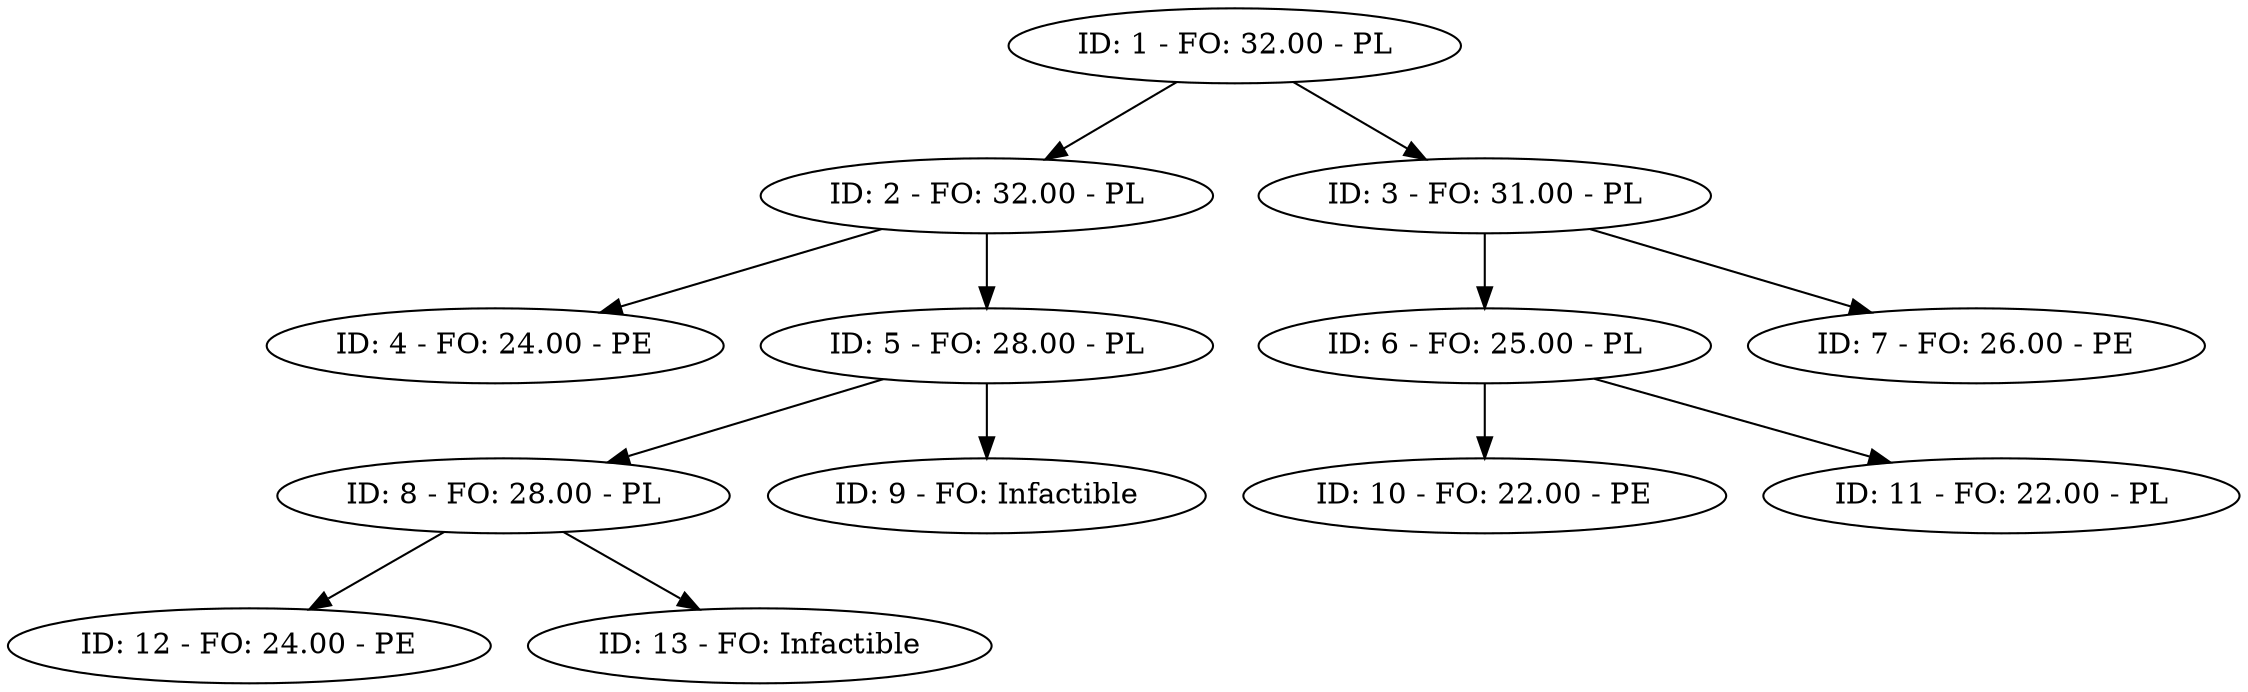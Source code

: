 // B&B
digraph {
	size="100,100"
	1 [label=1]
	1 [label="ID: 1 - FO: 32.00 - PL"]
	2 [label="ID: 2"]
	1 -> 2
	3 [label="ID: 3"]
	1 -> 3
	2 [label="ID: 2 - FO: 32.00 - PL"]
	4 [label="ID: 4"]
	2 -> 4
	5 [label="ID: 5"]
	2 -> 5
	3 [label="ID: 3 - FO: 31.00 - PL"]
	6 [label="ID: 6"]
	3 -> 6
	7 [label="ID: 7"]
	3 -> 7
	4 [label="ID: 4 - FO: 24.00 - PE"]
	5 [label="ID: 5 - FO: 28.00 - PL"]
	8 [label="ID: 8"]
	5 -> 8
	9 [label="ID: 9"]
	5 -> 9
	6 [label="ID: 6 - FO: 25.00 - PL"]
	10 [label="ID: 10"]
	6 -> 10
	11 [label="ID: 11"]
	6 -> 11
	7 [label="ID: 7 - FO: 26.00 - PE"]
	8 [label="ID: 8 - FO: 28.00 - PL"]
	12 [label="ID: 12"]
	8 -> 12
	13 [label="ID: 13"]
	8 -> 13
	9 [label="ID: 9 - FO: Infactible"]
	10 [label="ID: 10 - FO: 22.00 - PE"]
	11 [label="ID: 11 - FO: 22.00 - PL"]
	12 [label="ID: 12 - FO: 24.00 - PE"]
	13 [label="ID: 13 - FO: Infactible"]
}
